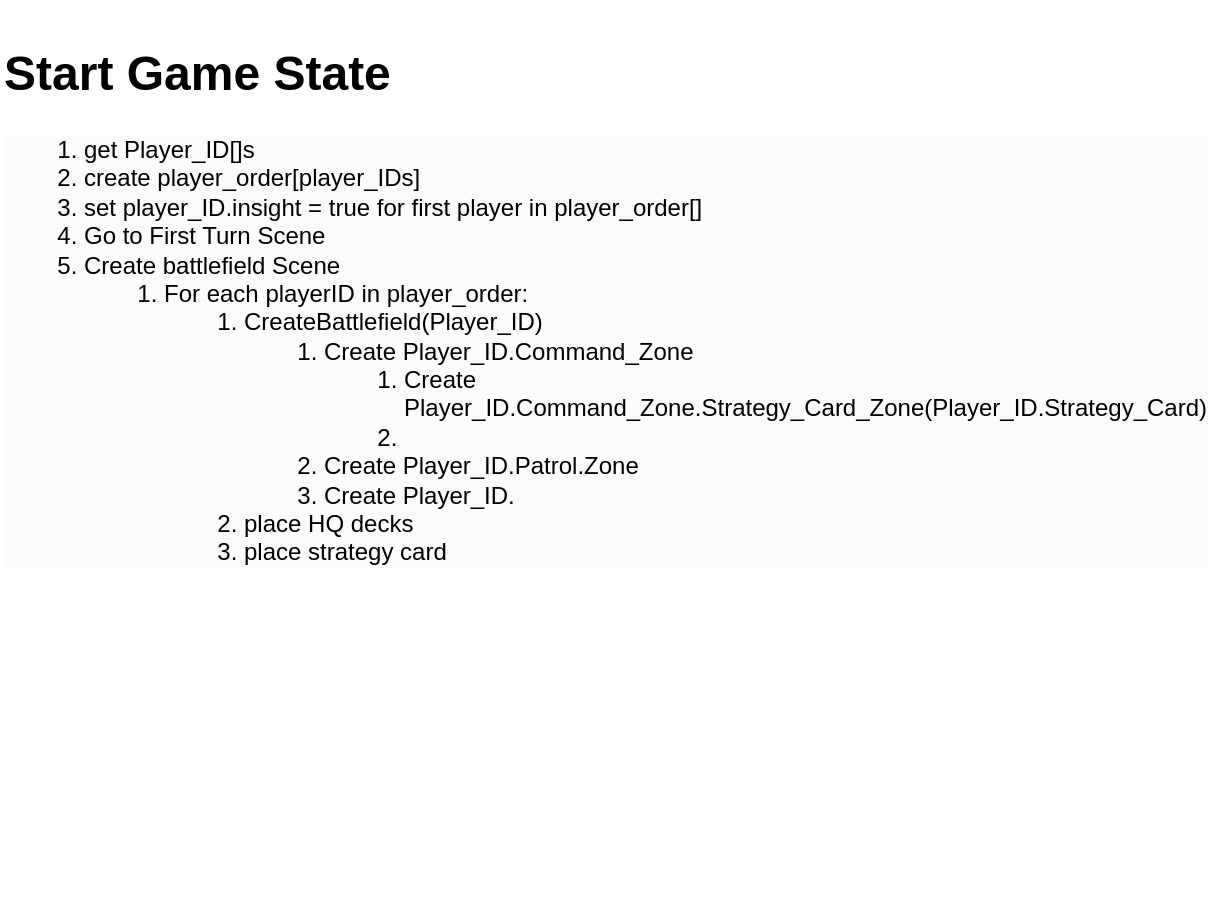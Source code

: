 <mxfile version="24.7.7">
  <diagram id="FF3WkmvX_J6pYm6_jYoH" name="Page-1">
    <mxGraphModel dx="2109" dy="2862" grid="1" gridSize="10" guides="1" tooltips="1" connect="1" arrows="1" fold="1" page="1" pageScale="1" pageWidth="850" pageHeight="1100" math="0" shadow="0">
      <root>
        <mxCell id="0" />
        <mxCell id="1" parent="0" />
        <mxCell id="9KkfMpieF7Y5ebLLUVFt-1" value="&lt;h1&gt;Start Game State&lt;/h1&gt;&lt;ol style=&quot;forced-color-adjust: none; orphans: 2; text-align: left; text-indent: 0px; widows: 2; background-color: rgb(251, 251, 251); text-decoration-thickness: initial; text-decoration-style: initial; text-decoration-color: initial;&quot;&gt;&lt;li style=&quot;color: rgb(0, 0, 0); font-family: Helvetica; font-size: 12px; font-style: normal; font-variant-ligatures: normal; font-variant-caps: normal; font-weight: 400; letter-spacing: normal; text-transform: none; word-spacing: 0px; -webkit-text-stroke-width: 0px; white-space: normal;&quot;&gt;get Player_ID[]s&lt;br&gt;&lt;/li&gt;&lt;li style=&quot;color: rgb(0, 0, 0); font-family: Helvetica; font-size: 12px; font-style: normal; font-variant-ligatures: normal; font-variant-caps: normal; font-weight: 400; letter-spacing: normal; text-transform: none; word-spacing: 0px; -webkit-text-stroke-width: 0px; white-space: normal;&quot;&gt;create player_order[player_IDs]&amp;nbsp;&lt;br&gt;&lt;/li&gt;&lt;li style=&quot;color: rgb(0, 0, 0); font-family: Helvetica; font-size: 12px; font-style: normal; font-variant-ligatures: normal; font-variant-caps: normal; font-weight: 400; letter-spacing: normal; text-transform: none; word-spacing: 0px; -webkit-text-stroke-width: 0px; white-space: normal;&quot;&gt;set player_ID.insight = true for first player in player_order[]&lt;br&gt;&lt;/li&gt;&lt;li style=&quot;color: rgb(0, 0, 0); font-family: Helvetica; font-size: 12px; font-style: normal; font-variant-ligatures: normal; font-variant-caps: normal; font-weight: 400; letter-spacing: normal; text-transform: none; word-spacing: 0px; -webkit-text-stroke-width: 0px; white-space: normal;&quot;&gt;&lt;span style=&quot;background-color: initial;&quot;&gt;Go to First Turn Scene&lt;/span&gt;&lt;br&gt;&lt;/li&gt;&lt;li style=&quot;color: rgb(0, 0, 0); font-family: Helvetica; font-size: 12px; font-style: normal; font-variant-ligatures: normal; font-variant-caps: normal; font-weight: 400; letter-spacing: normal; text-transform: none; word-spacing: 0px; -webkit-text-stroke-width: 0px; white-space: normal;&quot;&gt;Create battlefield Scene&lt;br&gt;&lt;/li&gt;&lt;ol style=&quot;forced-color-adjust: none;&quot;&gt;&lt;li style=&quot;color: rgb(0, 0, 0); font-family: Helvetica; font-size: 12px; font-style: normal; font-variant-ligatures: normal; font-variant-caps: normal; font-weight: 400; letter-spacing: normal; text-transform: none; word-spacing: 0px; -webkit-text-stroke-width: 0px; white-space: normal;&quot;&gt;&lt;span style=&quot;background-color: initial;&quot;&gt;For each playerID in player_order:&lt;/span&gt;&lt;br&gt;&lt;/li&gt;&lt;ol style=&quot;forced-color-adjust: none;&quot;&gt;&lt;li style=&quot;color: rgb(0, 0, 0); font-family: Helvetica; font-size: 12px; font-style: normal; font-variant-ligatures: normal; font-variant-caps: normal; font-weight: 400; letter-spacing: normal; text-transform: none; word-spacing: 0px; -webkit-text-stroke-width: 0px; white-space: normal;&quot;&gt;&lt;span style=&quot;background-color: initial;&quot;&gt;CreateBattlefield(Player_ID)&lt;/span&gt;&lt;br&gt;&lt;/li&gt;&lt;ol style=&quot;forced-color-adjust: none;&quot;&gt;&lt;li style=&quot;color: rgb(0, 0, 0); font-family: Helvetica; font-size: 12px; font-style: normal; font-variant-ligatures: normal; font-variant-caps: normal; font-weight: 400; letter-spacing: normal; text-transform: none; word-spacing: 0px; -webkit-text-stroke-width: 0px; white-space: normal;&quot;&gt;&lt;span style=&quot;background-color: initial;&quot;&gt;Create Player_ID.Command_Zone&lt;/span&gt;&lt;br&gt;&lt;/li&gt;&lt;ol style=&quot;forced-color-adjust: none;&quot;&gt;&lt;li style=&quot;color: rgb(0, 0, 0); font-family: Helvetica; font-size: 12px; font-style: normal; font-variant-ligatures: normal; font-variant-caps: normal; font-weight: 400; letter-spacing: normal; text-transform: none; word-spacing: 0px; -webkit-text-stroke-width: 0px; white-space: normal;&quot;&gt;&lt;span style=&quot;background-color: initial;&quot;&gt;Create Player_ID.Command_Zone.Strategy_Card_Zone(Player_ID.Strategy_Card)&lt;/span&gt;&lt;br&gt;&lt;/li&gt;&lt;li style=&quot;&quot;&gt;&lt;br&gt;&lt;/li&gt;&lt;/ol&gt;&lt;li&gt;&lt;span style=&quot;background-color: initial;&quot;&gt;Create Player_ID.Patrol.Zone&lt;/span&gt;&lt;br&gt;&lt;/li&gt;&lt;li&gt;&lt;span style=&quot;background-color: initial;&quot;&gt;Create Player_ID.&lt;/span&gt;&lt;br&gt;&lt;/li&gt;&lt;/ol&gt;&lt;li&gt;&lt;span style=&quot;background-color: initial;&quot;&gt;place HQ decks&lt;/span&gt;&lt;br&gt;&lt;/li&gt;&lt;li&gt;place strategy card&lt;br&gt;&lt;/li&gt;&lt;/ol&gt;&lt;/ol&gt;&lt;/ol&gt;" style="text;whiteSpace=wrap;html=1;" vertex="1" parent="1">
          <mxGeometry x="-840" y="-2190" width="560" height="450" as="geometry" />
        </mxCell>
      </root>
    </mxGraphModel>
  </diagram>
</mxfile>
